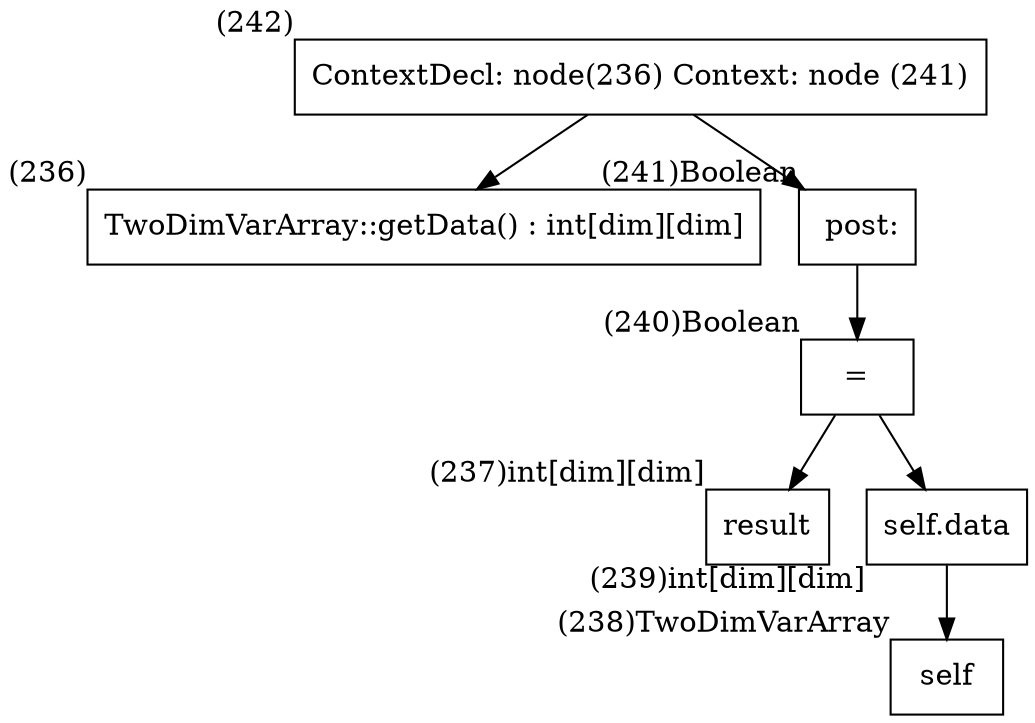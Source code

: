 digraph AST {
  node [shape=box];
  n242 [label="ContextDecl: node(236) Context: node (241)", xlabel="(242)"];
  n242 -> n236;
  n242 -> n241;
  n236 [label="TwoDimVarArray::getData() : int[dim][dim]", xlabel="(236)"];
  n241 [label=" post:", xlabel="(241)Boolean"];
  n241 -> n240;
  n240 [label="=", xlabel="(240)Boolean"];
  n240 -> n237;
  n240 -> n239;
  n237 [label="result", xlabel="(237)int[dim][dim]"];
  n239 [label="self.data", xlabel="(239)int[dim][dim]"];
  n239 -> n238;
  n238 [label="self", xlabel="(238)TwoDimVarArray"];
}
